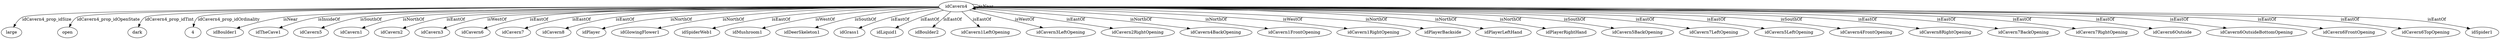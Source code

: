 digraph  {
idCavern4 [node_type=entity_node];
large [node_type=property_node];
open [node_type=property_node];
dark [node_type=property_node];
4 [node_type=property_node];
idBoulder1 [node_type=entity_node];
idTheCave1 [node_type=entity_node];
idCavern5 [node_type=entity_node];
idCavern1 [node_type=entity_node];
idCavern2 [node_type=entity_node];
idCavern3 [node_type=entity_node];
idCavern6 [node_type=entity_node];
idCavern7 [node_type=entity_node];
idCavern8 [node_type=entity_node];
idPlayer [node_type=entity_node];
idGlowingFlower1 [node_type=entity_node];
idSpiderWeb1 [node_type=entity_node];
idMushroom1 [node_type=entity_node];
idDeerSkeleton1 [node_type=entity_node];
idGrass1 [node_type=entity_node];
idLiquid1 [node_type=entity_node];
idBoulder2 [node_type=entity_node];
idCavern1LeftOpening [node_type=entity_node];
idCavern3LeftOpening [node_type=entity_node];
idCavern2RightOpening [node_type=entity_node];
idCavern4BackOpening [node_type=entity_node];
idCavern1FrontOpening [node_type=entity_node];
idCavern1RightOpening [node_type=entity_node];
idPlayerBackside [node_type=entity_node];
idPlayerLeftHand [node_type=entity_node];
idPlayerRightHand [node_type=entity_node];
idCavern5BackOpening [node_type=entity_node];
idCavern7LeftOpening [node_type=entity_node];
idCavern5LeftOpening [node_type=entity_node];
idCavern4FrontOpening [node_type=entity_node];
idCavern8RightOpening [node_type=entity_node];
idCavern7BackOpening [node_type=entity_node];
idCavern7RightOpening [node_type=entity_node];
idCavern6Outside [node_type=entity_node];
idCavern6OutsideBottomOpening [node_type=entity_node];
idCavern6FrontOpening [node_type=entity_node];
idCavern6TopOpening [node_type=entity_node];
idSpider1 [node_type=entity_node];
idCavern4 -> large  [edge_type=property, label=idCavern4_prop_idSize];
idCavern4 -> open  [edge_type=property, label=idCavern4_prop_idOpenState];
idCavern4 -> dark  [edge_type=property, label=idCavern4_prop_idTint];
idCavern4 -> 4  [edge_type=property, label=idCavern4_prop_idOrdinality];
idCavern4 -> idBoulder1  [edge_type=relationship, label=isNear];
idCavern4 -> idTheCave1  [edge_type=relationship, label=isInsideOf];
idCavern4 -> idCavern5  [edge_type=relationship, label=isSouthOf];
idCavern4 -> idCavern1  [edge_type=relationship, label=isNorthOf];
idCavern4 -> idCavern2  [edge_type=relationship, label=isEastOf];
idCavern4 -> idCavern3  [edge_type=relationship, label=isWestOf];
idCavern4 -> idCavern4  [edge_type=relationship, label=isNear];
idCavern4 -> idCavern6  [edge_type=relationship, label=isEastOf];
idCavern4 -> idCavern7  [edge_type=relationship, label=isEastOf];
idCavern4 -> idCavern8  [edge_type=relationship, label=isEastOf];
idCavern4 -> idPlayer  [edge_type=relationship, label=isNorthOf];
idCavern4 -> idGlowingFlower1  [edge_type=relationship, label=isNorthOf];
idCavern4 -> idSpiderWeb1  [edge_type=relationship, label=isEastOf];
idCavern4 -> idMushroom1  [edge_type=relationship, label=isWestOf];
idCavern4 -> idDeerSkeleton1  [edge_type=relationship, label=isSouthOf];
idCavern4 -> idGrass1  [edge_type=relationship, label=isEastOf];
idCavern4 -> idLiquid1  [edge_type=relationship, label=isEastOf];
idCavern4 -> idBoulder2  [edge_type=relationship, label=isEastOf];
idCavern4 -> idCavern1LeftOpening  [edge_type=relationship, label=isEastOf];
idCavern4 -> idCavern3LeftOpening  [edge_type=relationship, label=isWestOf];
idCavern4 -> idCavern2RightOpening  [edge_type=relationship, label=isEastOf];
idCavern4 -> idCavern4BackOpening  [edge_type=relationship, label=isNorthOf];
idCavern4 -> idCavern1FrontOpening  [edge_type=relationship, label=isNorthOf];
idCavern4 -> idCavern1RightOpening  [edge_type=relationship, label=isWestOf];
idCavern4 -> idPlayerBackside  [edge_type=relationship, label=isNorthOf];
idCavern4 -> idPlayerLeftHand  [edge_type=relationship, label=isNorthOf];
idCavern4 -> idPlayerRightHand  [edge_type=relationship, label=isNorthOf];
idCavern4 -> idCavern5BackOpening  [edge_type=relationship, label=isSouthOf];
idCavern4 -> idCavern7LeftOpening  [edge_type=relationship, label=isEastOf];
idCavern4 -> idCavern5LeftOpening  [edge_type=relationship, label=isEastOf];
idCavern4 -> idCavern4FrontOpening  [edge_type=relationship, label=isSouthOf];
idCavern4 -> idCavern8RightOpening  [edge_type=relationship, label=isEastOf];
idCavern4 -> idCavern7BackOpening  [edge_type=relationship, label=isEastOf];
idCavern4 -> idCavern7RightOpening  [edge_type=relationship, label=isEastOf];
idCavern4 -> idCavern6Outside  [edge_type=relationship, label=isEastOf];
idCavern4 -> idCavern6OutsideBottomOpening  [edge_type=relationship, label=isEastOf];
idCavern4 -> idCavern6FrontOpening  [edge_type=relationship, label=isEastOf];
idCavern4 -> idCavern6TopOpening  [edge_type=relationship, label=isEastOf];
idCavern4 -> idSpider1  [edge_type=relationship, label=isEastOf];
}
